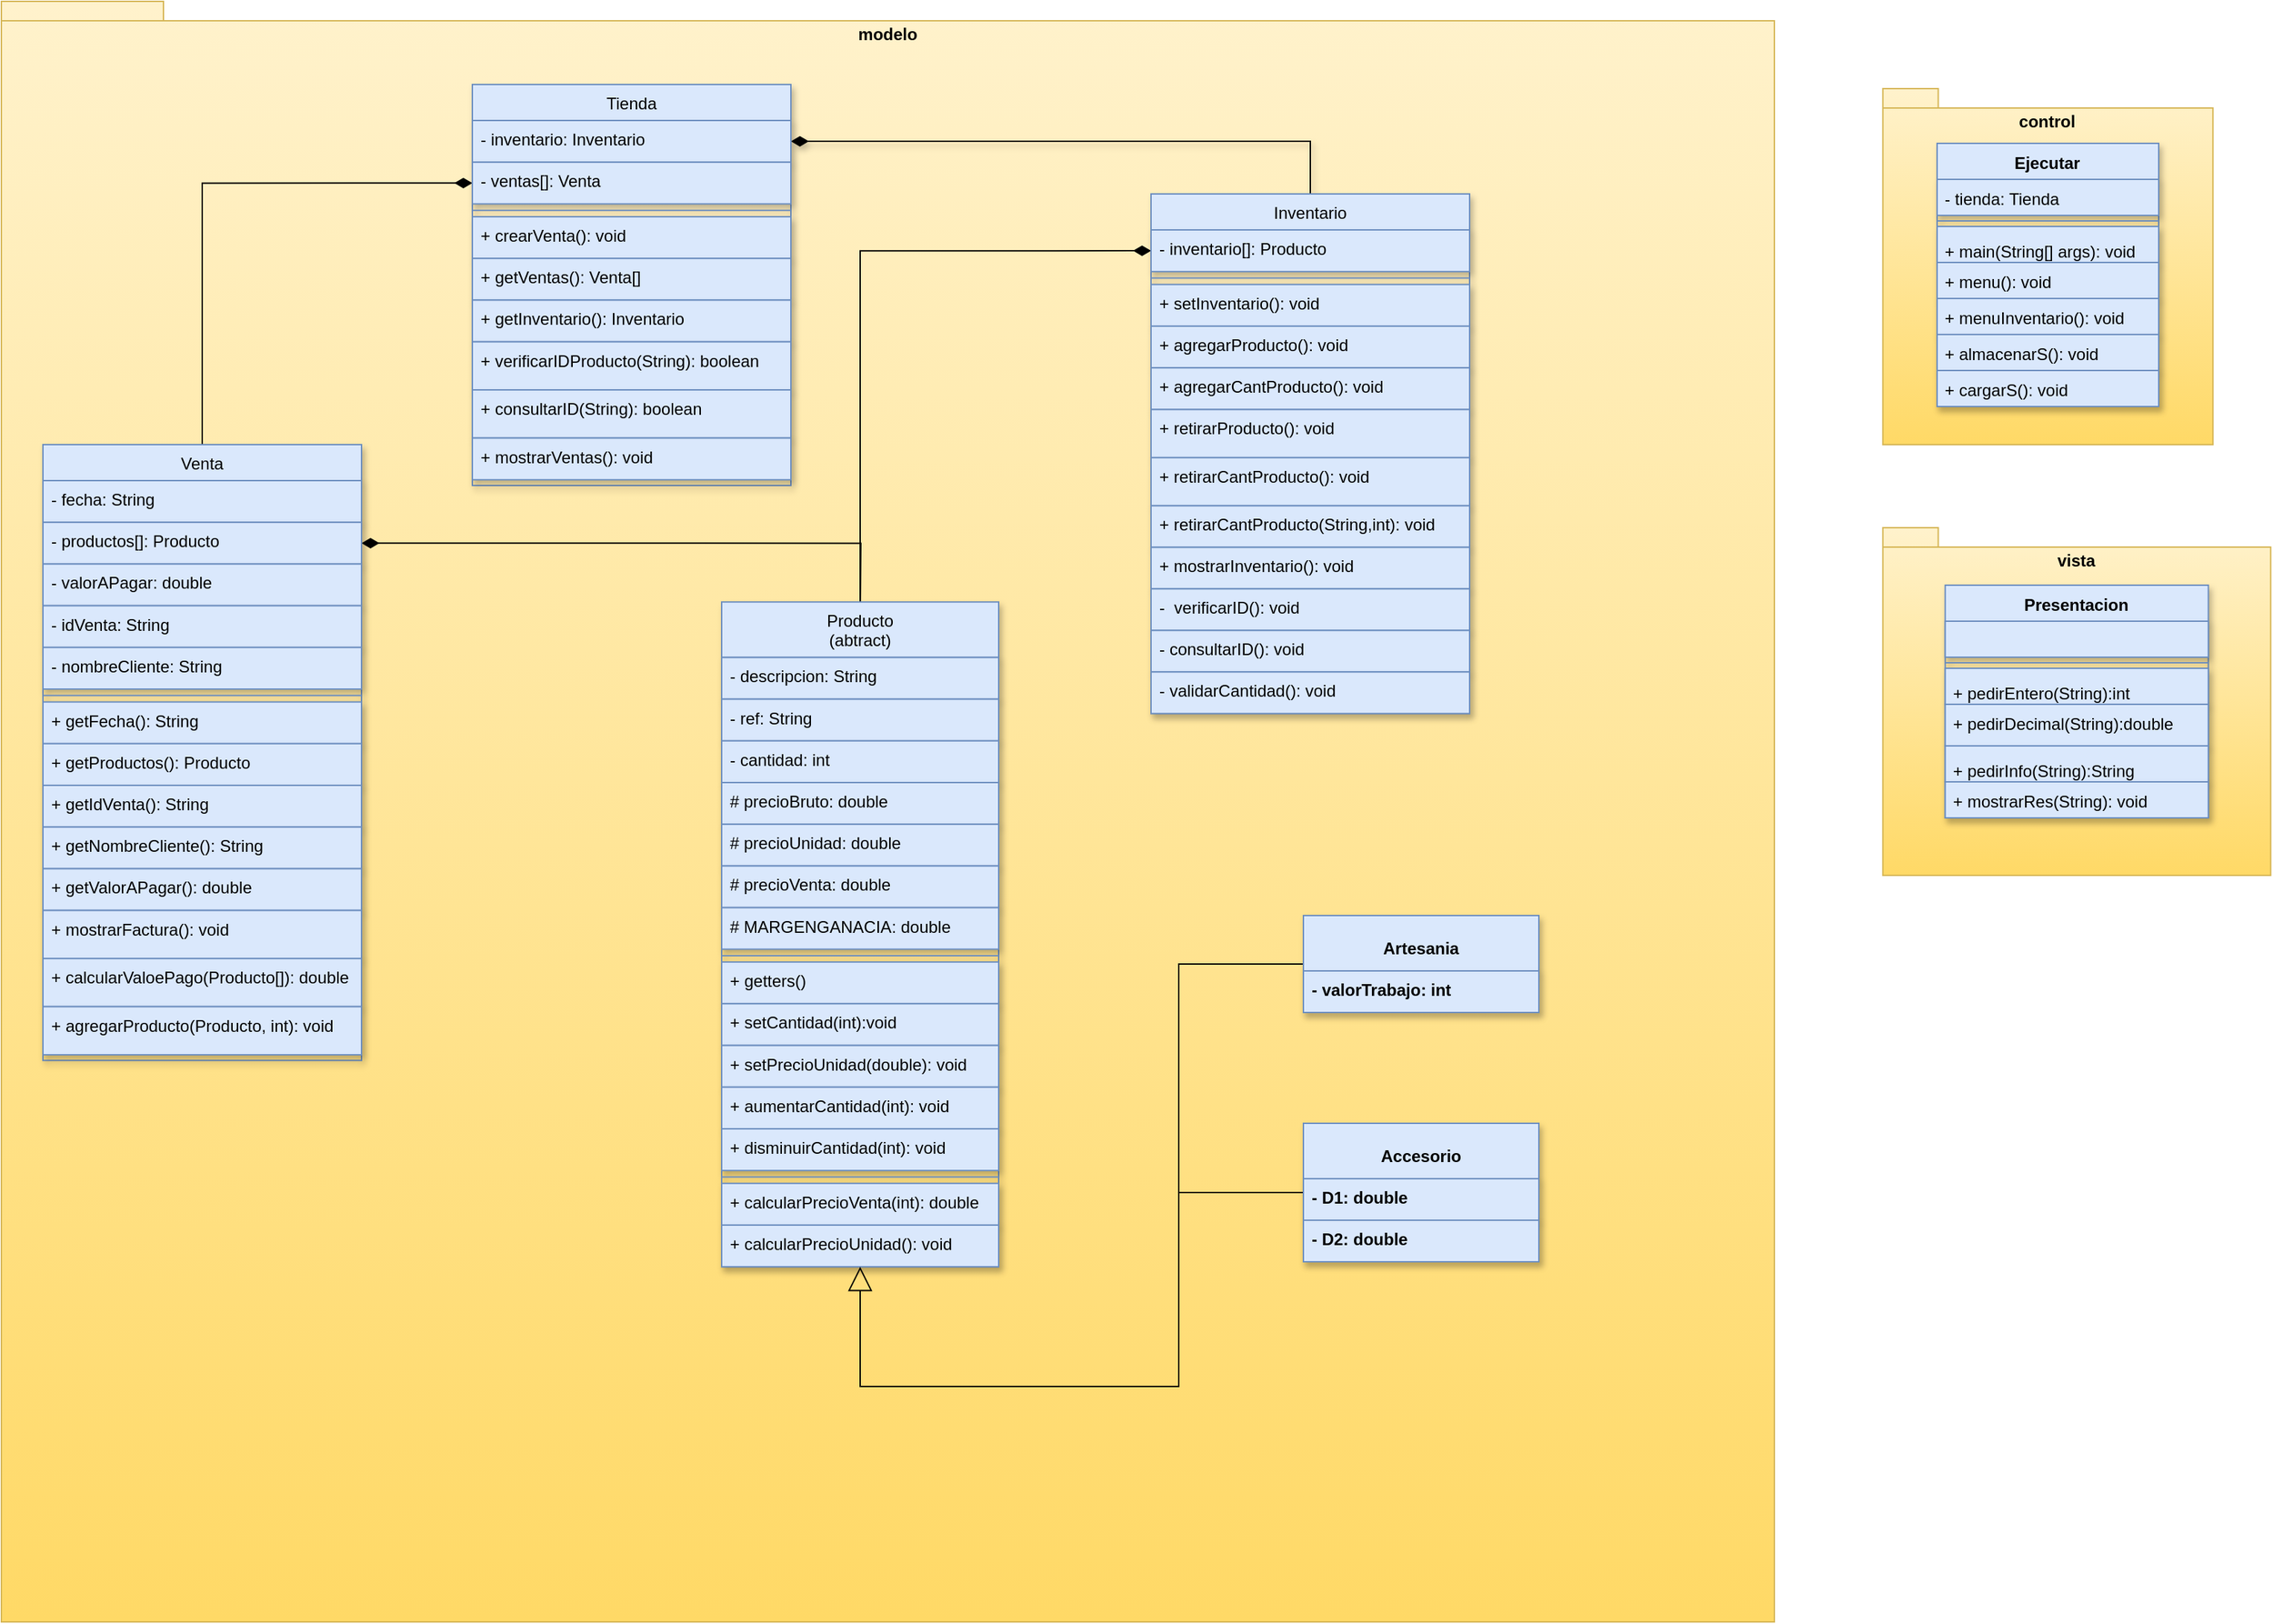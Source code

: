 <mxfile version="24.6.5" type="github">
  <diagram id="C5RBs43oDa-KdzZeNtuy" name="Page-1">
    <mxGraphModel dx="3800" dy="1474" grid="1" gridSize="10" guides="1" tooltips="1" connect="1" arrows="1" fold="1" page="1" pageScale="1" pageWidth="2500" pageHeight="2000" math="0" shadow="0">
      <root>
        <mxCell id="WIyWlLk6GJQsqaUBKTNV-0" />
        <mxCell id="WIyWlLk6GJQsqaUBKTNV-1" parent="WIyWlLk6GJQsqaUBKTNV-0" />
        <mxCell id="WGDG4yLG030Fb3tetFvK-18" value="" style="group" vertex="1" connectable="0" parent="WIyWlLk6GJQsqaUBKTNV-1">
          <mxGeometry x="1518.33" y="460" width="280" height="251" as="geometry" />
        </mxCell>
        <mxCell id="WGDG4yLG030Fb3tetFvK-9" value="vista" style="shape=folder;fontStyle=1;spacingTop=10;tabWidth=40;tabHeight=14;tabPosition=left;html=1;whiteSpace=wrap;verticalAlign=top;fillColor=#fff2cc;strokeColor=#d6b656;gradientColor=#ffd966;movable=1;resizable=1;rotatable=1;deletable=1;editable=1;locked=0;connectable=1;container=0;" vertex="1" parent="WGDG4yLG030Fb3tetFvK-18">
          <mxGeometry width="280" height="251" as="geometry" />
        </mxCell>
        <mxCell id="WGDG4yLG030Fb3tetFvK-10" value="Presentacion" style="swimlane;fontStyle=1;align=center;verticalAlign=top;childLayout=stackLayout;horizontal=1;startSize=26;horizontalStack=0;resizeParent=1;resizeParentMax=0;resizeLast=0;collapsible=1;marginBottom=0;whiteSpace=wrap;html=1;fillColor=#dae8fc;strokeColor=#6c8ebf;shadow=1;" vertex="1" parent="WGDG4yLG030Fb3tetFvK-18">
          <mxGeometry x="45" y="41.5" width="190" height="168" as="geometry" />
        </mxCell>
        <mxCell id="WGDG4yLG030Fb3tetFvK-11" value="" style="text;strokeColor=#6c8ebf;fillColor=#dae8fc;align=left;verticalAlign=top;spacingLeft=4;spacingRight=4;overflow=hidden;rotatable=0;points=[[0,0.5],[1,0.5]];portConstraint=eastwest;whiteSpace=wrap;html=1;shadow=1;" vertex="1" parent="WGDG4yLG030Fb3tetFvK-10">
          <mxGeometry y="26" width="190" height="26" as="geometry" />
        </mxCell>
        <mxCell id="WGDG4yLG030Fb3tetFvK-12" value="" style="line;strokeWidth=1;fillColor=none;align=left;verticalAlign=middle;spacingTop=-1;spacingLeft=3;spacingRight=3;rotatable=0;labelPosition=right;points=[];portConstraint=eastwest;strokeColor=inherit;shadow=1;" vertex="1" parent="WGDG4yLG030Fb3tetFvK-10">
          <mxGeometry y="52" width="190" height="8" as="geometry" />
        </mxCell>
        <mxCell id="WGDG4yLG030Fb3tetFvK-13" value="&lt;p style=&quot;margin:0px;margin-top:4px;text-align:center;&quot;&gt;+ pedirEntero(String):int&lt;/p&gt;" style="text;strokeColor=#6c8ebf;fillColor=#dae8fc;align=left;verticalAlign=top;spacingLeft=4;spacingRight=4;overflow=hidden;rotatable=0;points=[[0,0.5],[1,0.5]];portConstraint=eastwest;whiteSpace=wrap;html=1;shadow=1;" vertex="1" parent="WGDG4yLG030Fb3tetFvK-10">
          <mxGeometry y="60" width="190" height="26" as="geometry" />
        </mxCell>
        <mxCell id="WGDG4yLG030Fb3tetFvK-14" value="+ pedirDecimal(String):double" style="text;strokeColor=#6c8ebf;fillColor=#dae8fc;align=left;verticalAlign=top;spacingLeft=4;spacingRight=4;overflow=hidden;rotatable=0;points=[[0,0.5],[1,0.5]];portConstraint=eastwest;whiteSpace=wrap;html=1;shadow=1;" vertex="1" parent="WGDG4yLG030Fb3tetFvK-10">
          <mxGeometry y="86" width="190" height="30" as="geometry" />
        </mxCell>
        <mxCell id="WGDG4yLG030Fb3tetFvK-15" value="&lt;p style=&quot;margin:0px;margin-top:4px;text-align:center;&quot;&gt;+ pedirInfo(String):String&lt;/p&gt;" style="text;strokeColor=#6c8ebf;fillColor=#dae8fc;align=left;verticalAlign=top;spacingLeft=4;spacingRight=4;overflow=hidden;rotatable=0;points=[[0,0.5],[1,0.5]];portConstraint=eastwest;whiteSpace=wrap;html=1;shadow=1;" vertex="1" parent="WGDG4yLG030Fb3tetFvK-10">
          <mxGeometry y="116" width="190" height="26" as="geometry" />
        </mxCell>
        <mxCell id="WGDG4yLG030Fb3tetFvK-16" value="+ mostrarRes(String): void" style="text;strokeColor=#6c8ebf;fillColor=#dae8fc;align=left;verticalAlign=top;spacingLeft=4;spacingRight=4;overflow=hidden;rotatable=0;points=[[0,0.5],[1,0.5]];portConstraint=eastwest;whiteSpace=wrap;html=1;shadow=1;" vertex="1" parent="WGDG4yLG030Fb3tetFvK-10">
          <mxGeometry y="142" width="190" height="26" as="geometry" />
        </mxCell>
        <mxCell id="WGDG4yLG030Fb3tetFvK-19" value="" style="group" vertex="1" connectable="0" parent="WIyWlLk6GJQsqaUBKTNV-1">
          <mxGeometry x="1518.33" y="143" width="238.33" height="257" as="geometry" />
        </mxCell>
        <mxCell id="USd-PHnsbG8HfeeTixf_-40" value="control" style="shape=folder;fontStyle=1;spacingTop=10;tabWidth=40;tabHeight=14;tabPosition=left;html=1;whiteSpace=wrap;verticalAlign=top;fillColor=#fff2cc;strokeColor=#d6b656;gradientColor=#ffd966;movable=1;resizable=1;rotatable=1;deletable=1;editable=1;locked=0;connectable=1;container=0;" parent="WGDG4yLG030Fb3tetFvK-19" vertex="1">
          <mxGeometry width="238.33" height="257" as="geometry" />
        </mxCell>
        <mxCell id="WGDG4yLG030Fb3tetFvK-1" value="&lt;b&gt;Ejecutar&lt;/b&gt;" style="swimlane;fontStyle=1;align=center;verticalAlign=top;childLayout=stackLayout;horizontal=1;startSize=26;horizontalStack=0;resizeParent=1;resizeParentMax=0;resizeLast=0;collapsible=1;marginBottom=0;whiteSpace=wrap;html=1;fillColor=#dae8fc;strokeColor=#6c8ebf;shadow=1;" vertex="1" parent="WGDG4yLG030Fb3tetFvK-19">
          <mxGeometry x="39.16" y="39.5" width="160" height="190" as="geometry" />
        </mxCell>
        <mxCell id="WGDG4yLG030Fb3tetFvK-2" value="- tienda: Tienda" style="text;strokeColor=#6c8ebf;fillColor=#dae8fc;align=left;verticalAlign=top;spacingLeft=4;spacingRight=4;overflow=hidden;rotatable=0;points=[[0,0.5],[1,0.5]];portConstraint=eastwest;whiteSpace=wrap;html=1;shadow=1;" vertex="1" parent="WGDG4yLG030Fb3tetFvK-1">
          <mxGeometry y="26" width="160" height="26" as="geometry" />
        </mxCell>
        <mxCell id="WGDG4yLG030Fb3tetFvK-3" value="" style="line;strokeWidth=1;fillColor=none;align=left;verticalAlign=middle;spacingTop=-1;spacingLeft=3;spacingRight=3;rotatable=0;labelPosition=right;points=[];portConstraint=eastwest;strokeColor=inherit;shadow=1;" vertex="1" parent="WGDG4yLG030Fb3tetFvK-1">
          <mxGeometry y="52" width="160" height="8" as="geometry" />
        </mxCell>
        <mxCell id="WGDG4yLG030Fb3tetFvK-4" value="&lt;p style=&quot;margin:0px;margin-top:4px;text-align:center;&quot;&gt;+ main(String[] args): void&lt;/p&gt;&lt;div&gt;&lt;br&gt;&lt;br&gt;&lt;/div&gt;" style="text;strokeColor=#6c8ebf;fillColor=#dae8fc;align=left;verticalAlign=top;spacingLeft=4;spacingRight=4;overflow=hidden;rotatable=0;points=[[0,0.5],[1,0.5]];portConstraint=eastwest;whiteSpace=wrap;html=1;shadow=1;" vertex="1" parent="WGDG4yLG030Fb3tetFvK-1">
          <mxGeometry y="60" width="160" height="26" as="geometry" />
        </mxCell>
        <mxCell id="WGDG4yLG030Fb3tetFvK-5" value="+ menu(): void" style="text;strokeColor=#6c8ebf;fillColor=#dae8fc;align=left;verticalAlign=top;spacingLeft=4;spacingRight=4;overflow=hidden;rotatable=0;points=[[0,0.5],[1,0.5]];portConstraint=eastwest;whiteSpace=wrap;html=1;shadow=1;" vertex="1" parent="WGDG4yLG030Fb3tetFvK-1">
          <mxGeometry y="86" width="160" height="26" as="geometry" />
        </mxCell>
        <mxCell id="WGDG4yLG030Fb3tetFvK-6" value="+ menuInventario(): void" style="text;strokeColor=#6c8ebf;fillColor=#dae8fc;align=left;verticalAlign=top;spacingLeft=4;spacingRight=4;overflow=hidden;rotatable=0;points=[[0,0.5],[1,0.5]];portConstraint=eastwest;whiteSpace=wrap;html=1;shadow=1;" vertex="1" parent="WGDG4yLG030Fb3tetFvK-1">
          <mxGeometry y="112" width="160" height="26" as="geometry" />
        </mxCell>
        <mxCell id="WGDG4yLG030Fb3tetFvK-7" value="+ almacenarS(): void" style="text;strokeColor=#6c8ebf;fillColor=#dae8fc;align=left;verticalAlign=top;spacingLeft=4;spacingRight=4;overflow=hidden;rotatable=0;points=[[0,0.5],[1,0.5]];portConstraint=eastwest;whiteSpace=wrap;html=1;shadow=1;" vertex="1" parent="WGDG4yLG030Fb3tetFvK-1">
          <mxGeometry y="138" width="160" height="26" as="geometry" />
        </mxCell>
        <mxCell id="WGDG4yLG030Fb3tetFvK-8" value="+ cargarS(): void" style="text;strokeColor=#6c8ebf;fillColor=#dae8fc;align=left;verticalAlign=top;spacingLeft=4;spacingRight=4;overflow=hidden;rotatable=0;points=[[0,0.5],[1,0.5]];portConstraint=eastwest;whiteSpace=wrap;html=1;shadow=1;" vertex="1" parent="WGDG4yLG030Fb3tetFvK-1">
          <mxGeometry y="164" width="160" height="26" as="geometry" />
        </mxCell>
        <mxCell id="USd-PHnsbG8HfeeTixf_-0" value="modelo" style="shape=folder;fontStyle=1;spacingTop=10;tabWidth=40;tabHeight=14;tabPosition=left;html=1;whiteSpace=wrap;verticalAlign=top;fillColor=#fff2cc;strokeColor=#d6b656;gradientColor=#ffd966;movable=1;resizable=1;rotatable=1;deletable=1;editable=1;locked=0;connectable=1;container=0;" parent="WIyWlLk6GJQsqaUBKTNV-1" vertex="1">
          <mxGeometry x="160" y="80" width="1280" height="1170" as="geometry" />
        </mxCell>
        <mxCell id="WGDG4yLG030Fb3tetFvK-47" style="edgeStyle=orthogonalEdgeStyle;rounded=0;orthogonalLoop=1;jettySize=auto;html=1;entryX=0;entryY=0.5;entryDx=0;entryDy=0;fontFamily=Helvetica;fontSize=12;fontColor=default;fontStyle=1;resizable=1;endArrow=diamondThin;endFill=1;endSize=10;" edge="1" parent="WIyWlLk6GJQsqaUBKTNV-1" source="zkfFHV4jXpPFQw0GAbJ--13" target="zkfFHV4jXpPFQw0GAbJ--7">
          <mxGeometry relative="1" as="geometry" />
        </mxCell>
        <mxCell id="WGDG4yLG030Fb3tetFvK-48" style="edgeStyle=orthogonalEdgeStyle;rounded=0;orthogonalLoop=1;jettySize=auto;html=1;entryX=1;entryY=0.5;entryDx=0;entryDy=0;fontFamily=Helvetica;fontSize=12;fontColor=default;fontStyle=1;resizable=1;endArrow=diamondThin;endFill=1;endSize=10;" edge="1" parent="WIyWlLk6GJQsqaUBKTNV-1" target="WGDG4yLG030Fb3tetFvK-35">
          <mxGeometry relative="1" as="geometry">
            <mxPoint x="780.048" y="519.21" as="sourcePoint" />
            <mxPoint x="440" y="399.998" as="targetPoint" />
          </mxGeometry>
        </mxCell>
        <mxCell id="USd-PHnsbG8HfeeTixf_-45" value="" style="endArrow=diamondThin;endFill=1;endSize=10;html=1;rounded=0;fontFamily=Helvetica;fontSize=12;fontColor=default;fontStyle=2;entryX=1;entryY=0.5;entryDx=0;entryDy=0;entryPerimeter=0;shadow=1;exitX=0.5;exitY=0;exitDx=0;exitDy=0;" parent="WIyWlLk6GJQsqaUBKTNV-1" source="zkfFHV4jXpPFQw0GAbJ--6" target="zkfFHV4jXpPFQw0GAbJ--18" edge="1">
          <mxGeometry width="160" relative="1" as="geometry">
            <mxPoint x="690" y="452.63" as="sourcePoint" />
            <mxPoint x="850" y="452.63" as="targetPoint" />
            <Array as="points">
              <mxPoint x="1105" y="181" />
            </Array>
          </mxGeometry>
        </mxCell>
        <mxCell id="WGDG4yLG030Fb3tetFvK-46" style="edgeStyle=orthogonalEdgeStyle;rounded=0;orthogonalLoop=1;jettySize=auto;html=1;entryX=0;entryY=0.5;entryDx=0;entryDy=0;fontFamily=Helvetica;fontSize=12;fontColor=default;fontStyle=1;resizable=1;endArrow=diamondThin;endFill=1;endSize=10;" edge="1" parent="WIyWlLk6GJQsqaUBKTNV-1" source="WGDG4yLG030Fb3tetFvK-25" target="WGDG4yLG030Fb3tetFvK-21">
          <mxGeometry relative="1" as="geometry" />
        </mxCell>
        <mxCell id="WGDG4yLG030Fb3tetFvK-58" value="" style="group" vertex="1" connectable="0" parent="WIyWlLk6GJQsqaUBKTNV-1">
          <mxGeometry x="680" y="513.68" width="200" height="480" as="geometry" />
        </mxCell>
        <mxCell id="zkfFHV4jXpPFQw0GAbJ--13" value="Producto&#xa;(abtract)&#xa;" style="swimlane;fontStyle=0;align=center;verticalAlign=top;childLayout=stackLayout;horizontal=1;startSize=40;horizontalStack=0;resizeParent=1;resizeLast=0;collapsible=1;marginBottom=0;rounded=0;shadow=1;strokeWidth=1;fillColor=#dae8fc;strokeColor=#6c8ebf;container=0;" parent="WGDG4yLG030Fb3tetFvK-58" vertex="1">
          <mxGeometry width="200" height="479.895" as="geometry">
            <mxRectangle x="340" y="380" width="170" height="26" as="alternateBounds" />
          </mxGeometry>
        </mxCell>
        <mxCell id="zkfFHV4jXpPFQw0GAbJ--14" value="- descripcion: String" style="text;align=left;verticalAlign=top;spacingLeft=4;spacingRight=4;overflow=hidden;rotatable=0;points=[[0,0.5],[1,0.5]];portConstraint=eastwest;fillColor=#dae8fc;strokeColor=#6c8ebf;shadow=1;container=0;" parent="zkfFHV4jXpPFQw0GAbJ--13" vertex="1">
          <mxGeometry y="40" width="200" height="30.105" as="geometry" />
        </mxCell>
        <mxCell id="USd-PHnsbG8HfeeTixf_-46" value="- ref: String" style="text;align=left;verticalAlign=top;spacingLeft=4;spacingRight=4;overflow=hidden;rotatable=0;points=[[0,0.5],[1,0.5]];portConstraint=eastwest;fillColor=#dae8fc;strokeColor=#6c8ebf;shadow=1;container=0;" parent="zkfFHV4jXpPFQw0GAbJ--13" vertex="1">
          <mxGeometry y="70.105" width="200" height="30.105" as="geometry" />
        </mxCell>
        <mxCell id="WGDG4yLG030Fb3tetFvK-56" value="- cantidad: int" style="text;align=left;verticalAlign=top;spacingLeft=4;spacingRight=4;overflow=hidden;rotatable=0;points=[[0,0.5],[1,0.5]];portConstraint=eastwest;fillColor=#dae8fc;strokeColor=#6c8ebf;shadow=1;container=0;" vertex="1" parent="zkfFHV4jXpPFQw0GAbJ--13">
          <mxGeometry y="100.211" width="200" height="30.105" as="geometry" />
        </mxCell>
        <mxCell id="USd-PHnsbG8HfeeTixf_-80" value="# precioBruto: double" style="text;align=left;verticalAlign=top;spacingLeft=4;spacingRight=4;overflow=hidden;rotatable=0;points=[[0,0.5],[1,0.5]];portConstraint=eastwest;fillColor=#dae8fc;strokeColor=#6c8ebf;shadow=1;container=0;" parent="zkfFHV4jXpPFQw0GAbJ--13" vertex="1">
          <mxGeometry y="130.316" width="200" height="30.105" as="geometry" />
        </mxCell>
        <mxCell id="USd-PHnsbG8HfeeTixf_-47" value="# precioUnidad: double" style="text;align=left;verticalAlign=top;spacingLeft=4;spacingRight=4;overflow=hidden;rotatable=0;points=[[0,0.5],[1,0.5]];portConstraint=eastwest;fillColor=#dae8fc;strokeColor=#6c8ebf;shadow=1;container=0;" parent="zkfFHV4jXpPFQw0GAbJ--13" vertex="1">
          <mxGeometry y="160.421" width="200" height="30.105" as="geometry" />
        </mxCell>
        <mxCell id="WGDG4yLG030Fb3tetFvK-52" value="# precioVenta: double" style="text;align=left;verticalAlign=top;spacingLeft=4;spacingRight=4;overflow=hidden;rotatable=0;points=[[0,0.5],[1,0.5]];portConstraint=eastwest;fillColor=#dae8fc;strokeColor=#6c8ebf;shadow=1;container=0;" vertex="1" parent="zkfFHV4jXpPFQw0GAbJ--13">
          <mxGeometry y="190.526" width="200" height="30.105" as="geometry" />
        </mxCell>
        <mxCell id="WGDG4yLG030Fb3tetFvK-54" value="# MARGENGANACIA: double" style="text;align=left;verticalAlign=top;spacingLeft=4;spacingRight=4;overflow=hidden;rotatable=0;points=[[0,0.5],[1,0.5]];portConstraint=eastwest;fillColor=#dae8fc;strokeColor=#6c8ebf;shadow=1;container=0;" vertex="1" parent="zkfFHV4jXpPFQw0GAbJ--13">
          <mxGeometry y="220.632" width="200" height="30" as="geometry" />
        </mxCell>
        <mxCell id="zkfFHV4jXpPFQw0GAbJ--15" value="" style="line;html=1;strokeWidth=1;align=left;verticalAlign=middle;spacingTop=-1;spacingLeft=3;spacingRight=3;rotatable=0;labelPosition=right;points=[];portConstraint=eastwest;fillColor=#dae8fc;strokeColor=#6c8ebf;shadow=1;container=0;" parent="zkfFHV4jXpPFQw0GAbJ--13" vertex="1">
          <mxGeometry y="250.632" width="200" height="9.263" as="geometry" />
        </mxCell>
        <mxCell id="USd-PHnsbG8HfeeTixf_-79" value="+ getters()" style="text;align=left;verticalAlign=top;spacingLeft=4;spacingRight=4;overflow=hidden;rotatable=0;points=[[0,0.5],[1,0.5]];portConstraint=eastwest;fillColor=#dae8fc;strokeColor=#6c8ebf;shadow=1;container=0;" parent="zkfFHV4jXpPFQw0GAbJ--13" vertex="1">
          <mxGeometry y="259.895" width="200" height="30.105" as="geometry" />
        </mxCell>
        <mxCell id="WGDG4yLG030Fb3tetFvK-51" value="+ setCantidad(int):void" style="text;align=left;verticalAlign=top;spacingLeft=4;spacingRight=4;overflow=hidden;rotatable=0;points=[[0,0.5],[1,0.5]];portConstraint=eastwest;fillColor=#dae8fc;strokeColor=#6c8ebf;shadow=1;container=0;" vertex="1" parent="zkfFHV4jXpPFQw0GAbJ--13">
          <mxGeometry y="290" width="200" height="30.105" as="geometry" />
        </mxCell>
        <mxCell id="WGDG4yLG030Fb3tetFvK-53" value="+ setPrecioUnidad(double): void" style="text;align=left;verticalAlign=top;spacingLeft=4;spacingRight=4;overflow=hidden;rotatable=0;points=[[0,0.5],[1,0.5]];portConstraint=eastwest;fillColor=#dae8fc;strokeColor=#6c8ebf;shadow=1;container=0;" vertex="1" parent="zkfFHV4jXpPFQw0GAbJ--13">
          <mxGeometry y="320.105" width="200" height="30.105" as="geometry" />
        </mxCell>
        <mxCell id="WGDG4yLG030Fb3tetFvK-55" value="+ aumentarCantidad(int): void" style="text;align=left;verticalAlign=top;spacingLeft=4;spacingRight=4;overflow=hidden;rotatable=0;points=[[0,0.5],[1,0.5]];portConstraint=eastwest;fillColor=#dae8fc;strokeColor=#6c8ebf;shadow=1;container=0;" vertex="1" parent="zkfFHV4jXpPFQw0GAbJ--13">
          <mxGeometry y="350.211" width="200" height="30.105" as="geometry" />
        </mxCell>
        <mxCell id="WGDG4yLG030Fb3tetFvK-76" value="+ disminuirCantidad(int): void" style="text;align=left;verticalAlign=top;spacingLeft=4;spacingRight=4;overflow=hidden;rotatable=0;points=[[0,0.5],[1,0.5]];portConstraint=eastwest;fillColor=#dae8fc;strokeColor=#6c8ebf;shadow=1;container=0;" vertex="1" parent="zkfFHV4jXpPFQw0GAbJ--13">
          <mxGeometry y="380.316" width="200" height="30.105" as="geometry" />
        </mxCell>
        <mxCell id="WGDG4yLG030Fb3tetFvK-94" value="" style="line;html=1;strokeWidth=1;align=left;verticalAlign=middle;spacingTop=-1;spacingLeft=3;spacingRight=3;rotatable=0;labelPosition=right;points=[];portConstraint=eastwest;fillColor=#dae8fc;strokeColor=#6c8ebf;shadow=1;container=0;" vertex="1" parent="zkfFHV4jXpPFQw0GAbJ--13">
          <mxGeometry y="410.421" width="200" height="9.263" as="geometry" />
        </mxCell>
        <mxCell id="WGDG4yLG030Fb3tetFvK-92" value="+ calcularPrecioVenta(int): double" style="text;align=left;verticalAlign=top;spacingLeft=4;spacingRight=4;overflow=hidden;rotatable=0;points=[[0,0.5],[1,0.5]];portConstraint=eastwest;fillColor=#dae8fc;strokeColor=#6c8ebf;shadow=1;container=0;" vertex="1" parent="zkfFHV4jXpPFQw0GAbJ--13">
          <mxGeometry y="419.684" width="200" height="30.105" as="geometry" />
        </mxCell>
        <mxCell id="WGDG4yLG030Fb3tetFvK-93" value="+ calcularPrecioUnidad(): void" style="text;align=left;verticalAlign=top;spacingLeft=4;spacingRight=4;overflow=hidden;rotatable=0;points=[[0,0.5],[1,0.5]];portConstraint=eastwest;fillColor=#dae8fc;strokeColor=#6c8ebf;shadow=1;container=0;" vertex="1" parent="zkfFHV4jXpPFQw0GAbJ--13">
          <mxGeometry y="449.789" width="200" height="30.105" as="geometry" />
        </mxCell>
        <mxCell id="WGDG4yLG030Fb3tetFvK-59" value="" style="group" vertex="1" connectable="0" parent="WIyWlLk6GJQsqaUBKTNV-1">
          <mxGeometry x="990" y="219" width="230" height="375" as="geometry" />
        </mxCell>
        <mxCell id="zkfFHV4jXpPFQw0GAbJ--6" value="Inventario" style="swimlane;fontStyle=0;align=center;verticalAlign=top;childLayout=stackLayout;horizontal=1;startSize=26;horizontalStack=0;resizeParent=1;resizeLast=0;collapsible=1;marginBottom=0;rounded=0;shadow=1;strokeWidth=1;fillColor=#dae8fc;strokeColor=#6c8ebf;container=0;" parent="WGDG4yLG030Fb3tetFvK-59" vertex="1">
          <mxGeometry width="230" height="375.158" as="geometry">
            <mxRectangle x="130" y="380" width="160" height="26" as="alternateBounds" />
          </mxGeometry>
        </mxCell>
        <mxCell id="zkfFHV4jXpPFQw0GAbJ--7" value="- inventario[]: Producto" style="text;align=left;verticalAlign=top;spacingLeft=4;spacingRight=4;overflow=hidden;rotatable=0;points=[[0,0.5],[1,0.5]];portConstraint=eastwest;fillColor=#dae8fc;strokeColor=#6c8ebf;shadow=1;container=0;" parent="zkfFHV4jXpPFQw0GAbJ--6" vertex="1">
          <mxGeometry y="26" width="230" height="30.105" as="geometry" />
        </mxCell>
        <mxCell id="zkfFHV4jXpPFQw0GAbJ--9" value="" style="line;html=1;strokeWidth=1;align=left;verticalAlign=middle;spacingTop=-1;spacingLeft=3;spacingRight=3;rotatable=0;labelPosition=right;points=[];portConstraint=eastwest;fillColor=#dae8fc;strokeColor=#6c8ebf;shadow=1;container=0;" parent="zkfFHV4jXpPFQw0GAbJ--6" vertex="1">
          <mxGeometry y="56.105" width="230" height="9.263" as="geometry" />
        </mxCell>
        <mxCell id="WGDG4yLG030Fb3tetFvK-105" value="+ setInventario(): void" style="text;align=left;verticalAlign=top;spacingLeft=4;spacingRight=4;overflow=hidden;rotatable=0;points=[[0,0.5],[1,0.5]];portConstraint=eastwest;fontStyle=0;fillColor=#dae8fc;strokeColor=#6c8ebf;shadow=1;container=0;" vertex="1" parent="zkfFHV4jXpPFQw0GAbJ--6">
          <mxGeometry y="65.368" width="230" height="30.105" as="geometry" />
        </mxCell>
        <mxCell id="zkfFHV4jXpPFQw0GAbJ--10" value="+ agregarProducto(): void" style="text;align=left;verticalAlign=top;spacingLeft=4;spacingRight=4;overflow=hidden;rotatable=0;points=[[0,0.5],[1,0.5]];portConstraint=eastwest;fontStyle=0;fillColor=#dae8fc;strokeColor=#6c8ebf;shadow=1;container=0;" parent="zkfFHV4jXpPFQw0GAbJ--6" vertex="1">
          <mxGeometry y="95.474" width="230" height="30.105" as="geometry" />
        </mxCell>
        <mxCell id="WGDG4yLG030Fb3tetFvK-106" value="+ agregarCantProducto(): void" style="text;align=left;verticalAlign=top;spacingLeft=4;spacingRight=4;overflow=hidden;rotatable=0;points=[[0,0.5],[1,0.5]];portConstraint=eastwest;fontStyle=0;fillColor=#dae8fc;strokeColor=#6c8ebf;shadow=1;container=0;" vertex="1" parent="zkfFHV4jXpPFQw0GAbJ--6">
          <mxGeometry y="125.579" width="230" height="30.105" as="geometry" />
        </mxCell>
        <mxCell id="zkfFHV4jXpPFQw0GAbJ--11" value="+ retirarProducto(): void" style="text;align=left;verticalAlign=top;spacingLeft=4;spacingRight=4;overflow=hidden;rotatable=0;points=[[0,0.5],[1,0.5]];portConstraint=eastwest;fillColor=#dae8fc;strokeColor=#6c8ebf;shadow=1;container=0;" parent="zkfFHV4jXpPFQw0GAbJ--6" vertex="1">
          <mxGeometry y="155.684" width="230" height="34.737" as="geometry" />
        </mxCell>
        <mxCell id="WGDG4yLG030Fb3tetFvK-107" value="+ retirarCantProducto(): void" style="text;align=left;verticalAlign=top;spacingLeft=4;spacingRight=4;overflow=hidden;rotatable=0;points=[[0,0.5],[1,0.5]];portConstraint=eastwest;fillColor=#dae8fc;strokeColor=#6c8ebf;shadow=1;container=0;" vertex="1" parent="zkfFHV4jXpPFQw0GAbJ--6">
          <mxGeometry y="190.421" width="230" height="34.737" as="geometry" />
        </mxCell>
        <mxCell id="WGDG4yLG030Fb3tetFvK-108" value="+ retirarCantProducto(String,int): void" style="text;align=left;verticalAlign=top;spacingLeft=4;spacingRight=4;overflow=hidden;rotatable=0;points=[[0,0.5],[1,0.5]];portConstraint=eastwest;fillColor=#dae8fc;strokeColor=#6c8ebf;shadow=1;container=0;" vertex="1" parent="zkfFHV4jXpPFQw0GAbJ--6">
          <mxGeometry y="225.158" width="230" height="30" as="geometry" />
        </mxCell>
        <mxCell id="WGDG4yLG030Fb3tetFvK-109" value="+ mostrarInventario(): void" style="text;align=left;verticalAlign=top;spacingLeft=4;spacingRight=4;overflow=hidden;rotatable=0;points=[[0,0.5],[1,0.5]];portConstraint=eastwest;fillColor=#dae8fc;strokeColor=#6c8ebf;shadow=1;container=0;" vertex="1" parent="zkfFHV4jXpPFQw0GAbJ--6">
          <mxGeometry y="255.158" width="230" height="30" as="geometry" />
        </mxCell>
        <mxCell id="WGDG4yLG030Fb3tetFvK-110" value="-  verificarID(): void" style="text;align=left;verticalAlign=top;spacingLeft=4;spacingRight=4;overflow=hidden;rotatable=0;points=[[0,0.5],[1,0.5]];portConstraint=eastwest;fillColor=#dae8fc;strokeColor=#6c8ebf;shadow=1;container=0;" vertex="1" parent="zkfFHV4jXpPFQw0GAbJ--6">
          <mxGeometry y="285.158" width="230" height="30" as="geometry" />
        </mxCell>
        <mxCell id="WGDG4yLG030Fb3tetFvK-111" value="- consultarID(): void" style="text;align=left;verticalAlign=top;spacingLeft=4;spacingRight=4;overflow=hidden;rotatable=0;points=[[0,0.5],[1,0.5]];portConstraint=eastwest;fillColor=#dae8fc;strokeColor=#6c8ebf;shadow=1;container=0;" vertex="1" parent="zkfFHV4jXpPFQw0GAbJ--6">
          <mxGeometry y="315.158" width="230" height="30" as="geometry" />
        </mxCell>
        <mxCell id="WGDG4yLG030Fb3tetFvK-112" value="- validarCantidad(): void" style="text;align=left;verticalAlign=top;spacingLeft=4;spacingRight=4;overflow=hidden;rotatable=0;points=[[0,0.5],[1,0.5]];portConstraint=eastwest;fillColor=#dae8fc;strokeColor=#6c8ebf;shadow=1;container=0;" vertex="1" parent="zkfFHV4jXpPFQw0GAbJ--6">
          <mxGeometry y="345.158" width="230" height="30" as="geometry" />
        </mxCell>
        <mxCell id="WGDG4yLG030Fb3tetFvK-60" value="" style="group" vertex="1" connectable="0" parent="WIyWlLk6GJQsqaUBKTNV-1">
          <mxGeometry x="500" y="140" width="230" height="289" as="geometry" />
        </mxCell>
        <mxCell id="zkfFHV4jXpPFQw0GAbJ--17" value="Tienda" style="swimlane;fontStyle=0;align=center;verticalAlign=top;childLayout=stackLayout;horizontal=1;startSize=26;horizontalStack=0;resizeParent=1;resizeLast=0;collapsible=1;marginBottom=0;rounded=0;shadow=1;strokeWidth=1;fillColor=#dae8fc;strokeColor=#6c8ebf;movable=1;resizable=1;rotatable=1;deletable=1;editable=1;locked=0;connectable=1;container=0;" parent="WGDG4yLG030Fb3tetFvK-60" vertex="1">
          <mxGeometry width="230" height="289.474" as="geometry">
            <mxRectangle x="550" y="140" width="160" height="26" as="alternateBounds" />
          </mxGeometry>
        </mxCell>
        <mxCell id="zkfFHV4jXpPFQw0GAbJ--18" value="- inventario: Inventario" style="text;align=left;verticalAlign=top;spacingLeft=4;spacingRight=4;overflow=hidden;rotatable=0;points=[[0,0.5],[1,0.5]];portConstraint=eastwest;fillColor=#dae8fc;strokeColor=#6c8ebf;shadow=1;container=0;" parent="zkfFHV4jXpPFQw0GAbJ--17" vertex="1">
          <mxGeometry y="26" width="230" height="30.105" as="geometry" />
        </mxCell>
        <mxCell id="WGDG4yLG030Fb3tetFvK-21" value="- ventas[]: Venta" style="text;align=left;verticalAlign=top;spacingLeft=4;spacingRight=4;overflow=hidden;rotatable=0;points=[[0,0.5],[1,0.5]];portConstraint=eastwest;fillColor=#dae8fc;strokeColor=#6c8ebf;shadow=1;container=0;" vertex="1" parent="zkfFHV4jXpPFQw0GAbJ--17">
          <mxGeometry y="56.105" width="230" height="30.105" as="geometry" />
        </mxCell>
        <mxCell id="zkfFHV4jXpPFQw0GAbJ--23" value="" style="line;html=1;strokeWidth=1;align=left;verticalAlign=middle;spacingTop=-1;spacingLeft=3;spacingRight=3;rotatable=0;labelPosition=right;points=[];portConstraint=eastwest;fillColor=#dae8fc;strokeColor=#6c8ebf;shadow=1;container=0;" parent="zkfFHV4jXpPFQw0GAbJ--17" vertex="1">
          <mxGeometry y="86.211" width="230" height="9.263" as="geometry" />
        </mxCell>
        <mxCell id="WGDG4yLG030Fb3tetFvK-20" value="+ crearVenta(): void" style="text;align=left;verticalAlign=top;spacingLeft=4;spacingRight=4;overflow=hidden;rotatable=0;points=[[0,0.5],[1,0.5]];portConstraint=eastwest;fillColor=#dae8fc;strokeColor=#6c8ebf;shadow=1;container=0;" vertex="1" parent="zkfFHV4jXpPFQw0GAbJ--17">
          <mxGeometry y="95.474" width="230" height="30.105" as="geometry" />
        </mxCell>
        <mxCell id="zkfFHV4jXpPFQw0GAbJ--25" value="+ getVentas(): Venta[]" style="text;align=left;verticalAlign=top;spacingLeft=4;spacingRight=4;overflow=hidden;rotatable=0;points=[[0,0.5],[1,0.5]];portConstraint=eastwest;fillColor=#dae8fc;strokeColor=#6c8ebf;shadow=1;container=0;" parent="zkfFHV4jXpPFQw0GAbJ--17" vertex="1">
          <mxGeometry y="125.579" width="230" height="30.105" as="geometry" />
        </mxCell>
        <mxCell id="zkfFHV4jXpPFQw0GAbJ--24" value="+ getInventario(): Inventario" style="text;align=left;verticalAlign=top;spacingLeft=4;spacingRight=4;overflow=hidden;rotatable=0;points=[[0,0.5],[1,0.5]];portConstraint=eastwest;fillColor=#dae8fc;strokeColor=#6c8ebf;shadow=1;container=0;" parent="zkfFHV4jXpPFQw0GAbJ--17" vertex="1">
          <mxGeometry y="155.684" width="230" height="30.105" as="geometry" />
        </mxCell>
        <mxCell id="WGDG4yLG030Fb3tetFvK-24" value="+ verificarIDProducto(String): boolean" style="text;align=left;verticalAlign=top;spacingLeft=4;spacingRight=4;overflow=hidden;rotatable=0;points=[[0,0.5],[1,0.5]];portConstraint=eastwest;fillColor=#dae8fc;strokeColor=#6c8ebf;shadow=1;container=0;" vertex="1" parent="zkfFHV4jXpPFQw0GAbJ--17">
          <mxGeometry y="185.789" width="230" height="34.737" as="geometry" />
        </mxCell>
        <mxCell id="WGDG4yLG030Fb3tetFvK-23" value="+ consultarID(String): boolean" style="text;align=left;verticalAlign=top;spacingLeft=4;spacingRight=4;overflow=hidden;rotatable=0;points=[[0,0.5],[1,0.5]];portConstraint=eastwest;fillColor=#dae8fc;strokeColor=#6c8ebf;shadow=1;container=0;" vertex="1" parent="zkfFHV4jXpPFQw0GAbJ--17">
          <mxGeometry y="220.526" width="230" height="34.737" as="geometry" />
        </mxCell>
        <mxCell id="WGDG4yLG030Fb3tetFvK-22" value="+ mostrarVentas(): void" style="text;align=left;verticalAlign=top;spacingLeft=4;spacingRight=4;overflow=hidden;rotatable=0;points=[[0,0.5],[1,0.5]];portConstraint=eastwest;fillColor=#dae8fc;strokeColor=#6c8ebf;shadow=1;container=0;" vertex="1" parent="zkfFHV4jXpPFQw0GAbJ--17">
          <mxGeometry y="255.263" width="230" height="30.105" as="geometry" />
        </mxCell>
        <mxCell id="WGDG4yLG030Fb3tetFvK-61" value="" style="group" vertex="1" connectable="0" parent="WIyWlLk6GJQsqaUBKTNV-1">
          <mxGeometry x="190" y="400" width="230" height="445" as="geometry" />
        </mxCell>
        <mxCell id="WGDG4yLG030Fb3tetFvK-25" value="Venta" style="swimlane;fontStyle=0;align=center;verticalAlign=top;childLayout=stackLayout;horizontal=1;startSize=26;horizontalStack=0;resizeParent=1;resizeLast=0;collapsible=1;marginBottom=0;rounded=0;shadow=1;strokeWidth=1;fillColor=#dae8fc;strokeColor=#6c8ebf;container=0;" vertex="1" parent="WGDG4yLG030Fb3tetFvK-61">
          <mxGeometry width="230" height="444.632" as="geometry">
            <mxRectangle x="130" y="380" width="160" height="26" as="alternateBounds" />
          </mxGeometry>
        </mxCell>
        <mxCell id="WGDG4yLG030Fb3tetFvK-26" value="- fecha: String" style="text;align=left;verticalAlign=top;spacingLeft=4;spacingRight=4;overflow=hidden;rotatable=0;points=[[0,0.5],[1,0.5]];portConstraint=eastwest;fillColor=#dae8fc;strokeColor=#6c8ebf;shadow=1;container=0;" vertex="1" parent="WGDG4yLG030Fb3tetFvK-25">
          <mxGeometry y="26" width="230" height="30.105" as="geometry" />
        </mxCell>
        <mxCell id="WGDG4yLG030Fb3tetFvK-35" value="- productos[]: Producto" style="text;align=left;verticalAlign=top;spacingLeft=4;spacingRight=4;overflow=hidden;rotatable=0;points=[[0,0.5],[1,0.5]];portConstraint=eastwest;fillColor=#dae8fc;strokeColor=#6c8ebf;shadow=1;textShadow=0;container=0;" vertex="1" parent="WGDG4yLG030Fb3tetFvK-25">
          <mxGeometry y="56.105" width="230" height="30.105" as="geometry" />
        </mxCell>
        <mxCell id="WGDG4yLG030Fb3tetFvK-36" value="- valorAPagar: double" style="text;align=left;verticalAlign=top;spacingLeft=4;spacingRight=4;overflow=hidden;rotatable=0;points=[[0,0.5],[1,0.5]];portConstraint=eastwest;fillColor=#dae8fc;strokeColor=#6c8ebf;shadow=1;container=0;" vertex="1" parent="WGDG4yLG030Fb3tetFvK-25">
          <mxGeometry y="86.211" width="230" height="30.105" as="geometry" />
        </mxCell>
        <mxCell id="WGDG4yLG030Fb3tetFvK-37" value="- idVenta: String" style="text;align=left;verticalAlign=top;spacingLeft=4;spacingRight=4;overflow=hidden;rotatable=0;points=[[0,0.5],[1,0.5]];portConstraint=eastwest;fillColor=#dae8fc;strokeColor=#6c8ebf;shadow=1;container=0;" vertex="1" parent="WGDG4yLG030Fb3tetFvK-25">
          <mxGeometry y="116.316" width="230" height="30.105" as="geometry" />
        </mxCell>
        <mxCell id="WGDG4yLG030Fb3tetFvK-34" value="- nombreCliente: String" style="text;align=left;verticalAlign=top;spacingLeft=4;spacingRight=4;overflow=hidden;rotatable=0;points=[[0,0.5],[1,0.5]];portConstraint=eastwest;fillColor=#dae8fc;strokeColor=#6c8ebf;shadow=1;container=0;" vertex="1" parent="WGDG4yLG030Fb3tetFvK-25">
          <mxGeometry y="146.421" width="230" height="30.105" as="geometry" />
        </mxCell>
        <mxCell id="WGDG4yLG030Fb3tetFvK-27" value="" style="line;html=1;strokeWidth=1;align=left;verticalAlign=middle;spacingTop=-1;spacingLeft=3;spacingRight=3;rotatable=0;labelPosition=right;points=[];portConstraint=eastwest;fillColor=#dae8fc;strokeColor=#6c8ebf;shadow=1;container=0;" vertex="1" parent="WGDG4yLG030Fb3tetFvK-25">
          <mxGeometry y="176.526" width="230" height="9.263" as="geometry" />
        </mxCell>
        <mxCell id="WGDG4yLG030Fb3tetFvK-28" value="+ getFecha(): String" style="text;align=left;verticalAlign=top;spacingLeft=4;spacingRight=4;overflow=hidden;rotatable=0;points=[[0,0.5],[1,0.5]];portConstraint=eastwest;fontStyle=0;fillColor=#dae8fc;strokeColor=#6c8ebf;shadow=1;container=0;" vertex="1" parent="WGDG4yLG030Fb3tetFvK-25">
          <mxGeometry y="185.789" width="230" height="30.105" as="geometry" />
        </mxCell>
        <mxCell id="WGDG4yLG030Fb3tetFvK-40" value="+ getProductos(): Producto" style="text;align=left;verticalAlign=top;spacingLeft=4;spacingRight=4;overflow=hidden;rotatable=0;points=[[0,0.5],[1,0.5]];portConstraint=eastwest;fontStyle=0;fillColor=#dae8fc;strokeColor=#6c8ebf;shadow=1;container=0;" vertex="1" parent="WGDG4yLG030Fb3tetFvK-25">
          <mxGeometry y="215.895" width="230" height="30.105" as="geometry" />
        </mxCell>
        <mxCell id="WGDG4yLG030Fb3tetFvK-39" value="+ getIdVenta(): String" style="text;align=left;verticalAlign=top;spacingLeft=4;spacingRight=4;overflow=hidden;rotatable=0;points=[[0,0.5],[1,0.5]];portConstraint=eastwest;fontStyle=0;fillColor=#dae8fc;strokeColor=#6c8ebf;shadow=1;container=0;" vertex="1" parent="WGDG4yLG030Fb3tetFvK-25">
          <mxGeometry y="246.0" width="230" height="30.105" as="geometry" />
        </mxCell>
        <mxCell id="WGDG4yLG030Fb3tetFvK-38" value="+ getNombreCliente(): String" style="text;align=left;verticalAlign=top;spacingLeft=4;spacingRight=4;overflow=hidden;rotatable=0;points=[[0,0.5],[1,0.5]];portConstraint=eastwest;fontStyle=0;fillColor=#dae8fc;strokeColor=#6c8ebf;shadow=1;container=0;" vertex="1" parent="WGDG4yLG030Fb3tetFvK-25">
          <mxGeometry y="276.105" width="230" height="30.105" as="geometry" />
        </mxCell>
        <mxCell id="WGDG4yLG030Fb3tetFvK-41" value="+ getValorAPagar(): double" style="text;align=left;verticalAlign=top;spacingLeft=4;spacingRight=4;overflow=hidden;rotatable=0;points=[[0,0.5],[1,0.5]];portConstraint=eastwest;fontStyle=0;fillColor=#dae8fc;strokeColor=#6c8ebf;shadow=1;container=0;" vertex="1" parent="WGDG4yLG030Fb3tetFvK-25">
          <mxGeometry y="306.211" width="230" height="30.105" as="geometry" />
        </mxCell>
        <mxCell id="WGDG4yLG030Fb3tetFvK-45" value="+ mostrarFactura(): void" style="text;align=left;verticalAlign=top;spacingLeft=4;spacingRight=4;overflow=hidden;rotatable=0;points=[[0,0.5],[1,0.5]];portConstraint=eastwest;fontStyle=0;fillColor=#dae8fc;strokeColor=#6c8ebf;shadow=1;container=0;" vertex="1" parent="WGDG4yLG030Fb3tetFvK-25">
          <mxGeometry y="336.316" width="230" height="34.737" as="geometry" />
        </mxCell>
        <mxCell id="WGDG4yLG030Fb3tetFvK-44" value="+ calcularValoePago(Producto[]): double" style="text;align=left;verticalAlign=top;spacingLeft=4;spacingRight=4;overflow=hidden;rotatable=0;points=[[0,0.5],[1,0.5]];portConstraint=eastwest;fontStyle=0;fillColor=#dae8fc;strokeColor=#6c8ebf;shadow=1;container=0;" vertex="1" parent="WGDG4yLG030Fb3tetFvK-25">
          <mxGeometry y="371.053" width="230" height="34.737" as="geometry" />
        </mxCell>
        <mxCell id="WGDG4yLG030Fb3tetFvK-42" value="+ agregarProducto(Producto, int): void" style="text;align=left;verticalAlign=top;spacingLeft=4;spacingRight=4;overflow=hidden;rotatable=0;points=[[0,0.5],[1,0.5]];portConstraint=eastwest;fontStyle=0;fillColor=#dae8fc;strokeColor=#6c8ebf;shadow=1;container=0;" vertex="1" parent="WGDG4yLG030Fb3tetFvK-25">
          <mxGeometry y="405.789" width="230" height="34.737" as="geometry" />
        </mxCell>
        <mxCell id="WGDG4yLG030Fb3tetFvK-100" style="edgeStyle=orthogonalEdgeStyle;rounded=0;orthogonalLoop=1;jettySize=auto;html=1;entryX=0.5;entryY=1;entryDx=0;entryDy=0;fontFamily=Helvetica;fontSize=12;fontColor=default;fontStyle=1;resizable=1;endArrow=block;endFill=0;endSize=15;" edge="1" parent="WIyWlLk6GJQsqaUBKTNV-1" source="WGDG4yLG030Fb3tetFvK-95" target="zkfFHV4jXpPFQw0GAbJ--13">
          <mxGeometry relative="1" as="geometry">
            <Array as="points">
              <mxPoint x="1010" y="775" />
              <mxPoint x="1010" y="1080" />
              <mxPoint x="780" y="1080" />
            </Array>
          </mxGeometry>
        </mxCell>
        <mxCell id="WGDG4yLG030Fb3tetFvK-95" value="Artesania" style="swimlane;fontStyle=1;align=center;verticalAlign=top;childLayout=stackLayout;horizontal=1;startSize=40;horizontalStack=0;resizeParent=1;resizeParentMax=0;resizeLast=0;collapsible=1;marginBottom=0;whiteSpace=wrap;html=1;strokeColor=#6c8ebf;spacingTop=10;fontFamily=Helvetica;fontSize=12;resizable=1;fillColor=#dae8fc;shadow=1;" vertex="1" parent="WIyWlLk6GJQsqaUBKTNV-1">
          <mxGeometry x="1100" y="740" width="170" height="70" as="geometry" />
        </mxCell>
        <mxCell id="WGDG4yLG030Fb3tetFvK-96" value="- valorTrabajo: int" style="text;strokeColor=#6c8ebf;fillColor=#dae8fc;align=left;verticalAlign=top;spacingLeft=4;spacingRight=4;overflow=hidden;rotatable=0;points=[[0,0.5],[1,0.5]];portConstraint=eastwest;whiteSpace=wrap;html=1;fontFamily=Helvetica;fontSize=12;fontStyle=1;resizable=1;shadow=1;" vertex="1" parent="WGDG4yLG030Fb3tetFvK-95">
          <mxGeometry y="40" width="170" height="30" as="geometry" />
        </mxCell>
        <mxCell id="WGDG4yLG030Fb3tetFvK-104" style="edgeStyle=orthogonalEdgeStyle;rounded=0;orthogonalLoop=1;jettySize=auto;html=1;fontFamily=Helvetica;fontSize=12;fontColor=default;fontStyle=1;resizable=1;endArrow=none;endFill=0;" edge="1" parent="WIyWlLk6GJQsqaUBKTNV-1" source="WGDG4yLG030Fb3tetFvK-101">
          <mxGeometry relative="1" as="geometry">
            <mxPoint x="1010" y="940" as="targetPoint" />
          </mxGeometry>
        </mxCell>
        <mxCell id="WGDG4yLG030Fb3tetFvK-101" value="Accesorio" style="swimlane;fontStyle=1;align=center;verticalAlign=top;childLayout=stackLayout;horizontal=1;startSize=40;horizontalStack=0;resizeParent=1;resizeParentMax=0;resizeLast=0;collapsible=1;marginBottom=0;whiteSpace=wrap;html=1;strokeColor=#6c8ebf;spacingTop=10;fontFamily=Helvetica;fontSize=12;resizable=1;fillColor=#dae8fc;shadow=1;" vertex="1" parent="WIyWlLk6GJQsqaUBKTNV-1">
          <mxGeometry x="1100" y="890" width="170" height="100" as="geometry" />
        </mxCell>
        <mxCell id="WGDG4yLG030Fb3tetFvK-102" value="- D1: double" style="text;strokeColor=#6c8ebf;fillColor=#dae8fc;align=left;verticalAlign=top;spacingLeft=4;spacingRight=4;overflow=hidden;rotatable=0;points=[[0,0.5],[1,0.5]];portConstraint=eastwest;whiteSpace=wrap;html=1;fontFamily=Helvetica;fontSize=12;fontStyle=1;resizable=1;shadow=1;" vertex="1" parent="WGDG4yLG030Fb3tetFvK-101">
          <mxGeometry y="40" width="170" height="30" as="geometry" />
        </mxCell>
        <mxCell id="WGDG4yLG030Fb3tetFvK-103" value="- D2: double" style="text;strokeColor=#6c8ebf;fillColor=#dae8fc;align=left;verticalAlign=top;spacingLeft=4;spacingRight=4;overflow=hidden;rotatable=0;points=[[0,0.5],[1,0.5]];portConstraint=eastwest;whiteSpace=wrap;html=1;fontFamily=Helvetica;fontSize=12;fontStyle=1;resizable=1;shadow=1;" vertex="1" parent="WGDG4yLG030Fb3tetFvK-101">
          <mxGeometry y="70" width="170" height="30" as="geometry" />
        </mxCell>
      </root>
    </mxGraphModel>
  </diagram>
</mxfile>

